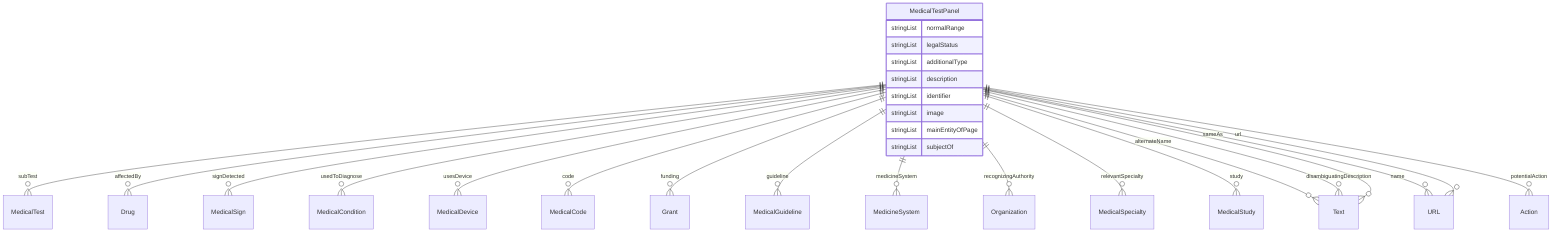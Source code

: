 erDiagram
MedicalTestPanel {
    stringList normalRange  
    stringList legalStatus  
    stringList additionalType  
    stringList description  
    stringList identifier  
    stringList image  
    stringList mainEntityOfPage  
    stringList subjectOf  
}

MedicalTestPanel ||--}o MedicalTest : "subTest"
MedicalTestPanel ||--}o Drug : "affectedBy"
MedicalTestPanel ||--}o MedicalSign : "signDetected"
MedicalTestPanel ||--}o MedicalCondition : "usedToDiagnose"
MedicalTestPanel ||--}o MedicalDevice : "usesDevice"
MedicalTestPanel ||--}o MedicalCode : "code"
MedicalTestPanel ||--}o Grant : "funding"
MedicalTestPanel ||--}o MedicalGuideline : "guideline"
MedicalTestPanel ||--}o MedicineSystem : "medicineSystem"
MedicalTestPanel ||--}o Organization : "recognizingAuthority"
MedicalTestPanel ||--}o MedicalSpecialty : "relevantSpecialty"
MedicalTestPanel ||--}o MedicalStudy : "study"
MedicalTestPanel ||--}o Text : "alternateName"
MedicalTestPanel ||--}o Text : "disambiguatingDescription"
MedicalTestPanel ||--}o Text : "name"
MedicalTestPanel ||--}o URL : "sameAs"
MedicalTestPanel ||--}o Action : "potentialAction"
MedicalTestPanel ||--}o URL : "url"